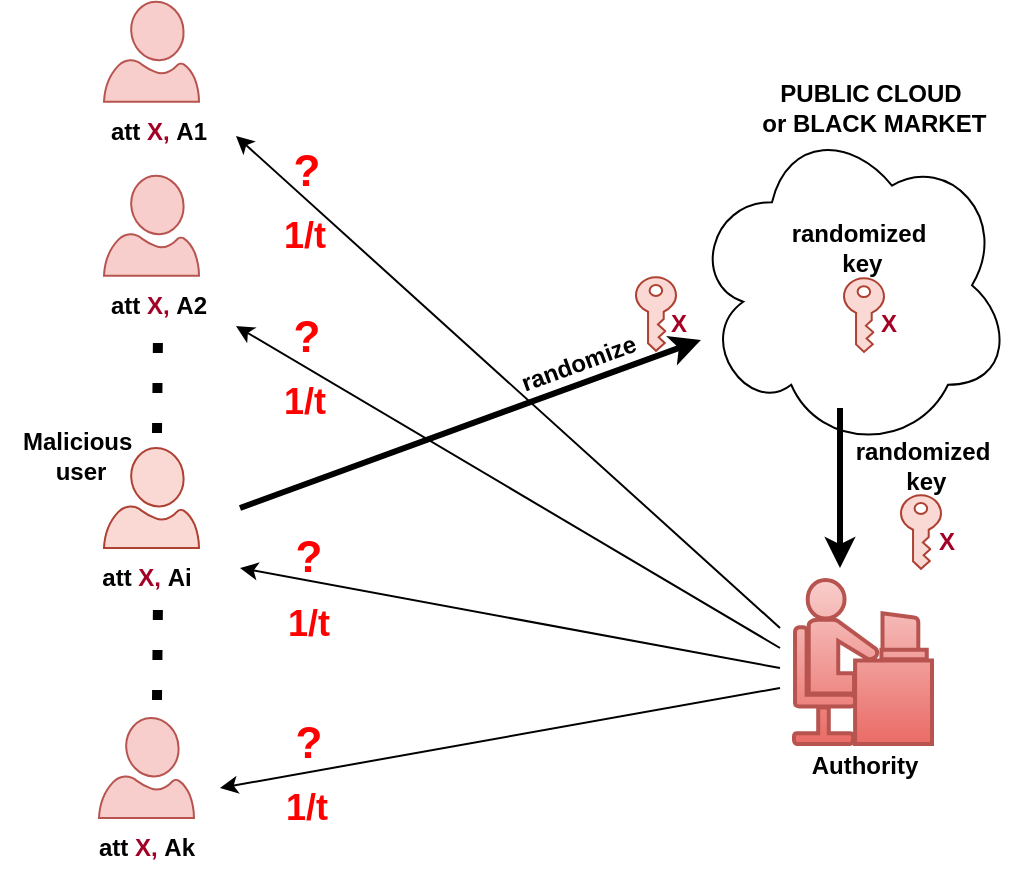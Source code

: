 <mxfile version="24.8.4">
  <diagram name="Page-1" id="0easuJHs2qrHBscQRiWS">
    <mxGraphModel dx="794" dy="547" grid="1" gridSize="10" guides="1" tooltips="1" connect="1" arrows="1" fold="1" page="1" pageScale="1" pageWidth="827" pageHeight="1169" math="0" shadow="0">
      <root>
        <mxCell id="0" />
        <mxCell id="1" parent="0" />
        <mxCell id="UF0n6Xu2Qbzrm_0WNL3c-2" value="" style="ellipse;shape=cloud;whiteSpace=wrap;html=1;" parent="1" vertex="1">
          <mxGeometry x="466" y="285.58" width="160" height="166" as="geometry" />
        </mxCell>
        <mxCell id="UF0n6Xu2Qbzrm_0WNL3c-3" value="" style="verticalLabelPosition=bottom;html=1;verticalAlign=top;align=center;strokeColor=#b85450;fillColor=#f8cecc;shape=mxgraph.azure.user;" parent="1" vertex="1">
          <mxGeometry x="172" y="226.86" width="47.5" height="50" as="geometry" />
        </mxCell>
        <mxCell id="UF0n6Xu2Qbzrm_0WNL3c-4" value="" style="verticalLabelPosition=bottom;html=1;verticalAlign=top;align=center;strokeColor=#ae4132;fillColor=#fad9d5;shape=mxgraph.azure.user;" parent="1" vertex="1">
          <mxGeometry x="172" y="450" width="47.5" height="50" as="geometry" />
        </mxCell>
        <mxCell id="UF0n6Xu2Qbzrm_0WNL3c-5" value="" style="verticalLabelPosition=bottom;html=1;verticalAlign=top;align=center;strokeColor=#b85450;fillColor=#f8cecc;shape=mxgraph.azure.user;" parent="1" vertex="1">
          <mxGeometry x="169.5" y="585" width="47.5" height="50" as="geometry" />
        </mxCell>
        <mxCell id="UF0n6Xu2Qbzrm_0WNL3c-30" value="att&amp;nbsp;&lt;font color=&quot;#a20025&quot;&gt;X,&lt;/font&gt;&amp;nbsp;A1" style="text;html=1;align=center;verticalAlign=middle;resizable=0;points=[];autosize=1;strokeColor=none;fillColor=none;fontStyle=1" parent="1" vertex="1">
          <mxGeometry x="164" y="276.86" width="70" height="30" as="geometry" />
        </mxCell>
        <mxCell id="UF0n6Xu2Qbzrm_0WNL3c-37" value="" style="sketch=0;pointerEvents=1;shadow=0;dashed=0;html=1;strokeColor=#ae4132;labelPosition=center;verticalLabelPosition=bottom;verticalAlign=top;outlineConnect=0;align=center;shape=mxgraph.office.security.key_permissions;fillColor=#fad9d5;rotation=0;" parent="1" vertex="1">
          <mxGeometry x="542" y="365.15" width="20" height="36.85" as="geometry" />
        </mxCell>
        <mxCell id="UF0n6Xu2Qbzrm_0WNL3c-39" value="PUBLIC CLOUD&lt;div&gt;&amp;nbsp;or BLACK MARKET&lt;/div&gt;" style="text;html=1;align=center;verticalAlign=middle;resizable=0;points=[];autosize=1;strokeColor=none;fillColor=none;fontStyle=1" parent="1" vertex="1">
          <mxGeometry x="490" y="259.86" width="130" height="40" as="geometry" />
        </mxCell>
        <mxCell id="UF0n6Xu2Qbzrm_0WNL3c-41" value="randomized&lt;div&gt;&amp;nbsp;key&lt;/div&gt;" style="text;html=1;align=center;verticalAlign=middle;resizable=0;points=[];autosize=1;strokeColor=none;fillColor=none;fontStyle=1" parent="1" vertex="1">
          <mxGeometry x="504" y="330" width="90" height="40" as="geometry" />
        </mxCell>
        <mxCell id="UF0n6Xu2Qbzrm_0WNL3c-53" value="" style="sketch=0;pointerEvents=1;shadow=0;dashed=0;html=1;strokeColor=#ae4132;labelPosition=center;verticalLabelPosition=bottom;verticalAlign=top;outlineConnect=0;align=center;shape=mxgraph.office.security.key_permissions;fillColor=#fad9d5;rotation=0;" parent="1" vertex="1">
          <mxGeometry x="438" y="364.57" width="20" height="36.85" as="geometry" />
        </mxCell>
        <mxCell id="UF0n6Xu2Qbzrm_0WNL3c-54" value="&lt;font color=&quot;#a20025&quot;&gt;X&lt;/font&gt;" style="text;html=1;align=center;verticalAlign=middle;resizable=0;points=[];autosize=1;strokeColor=none;fillColor=none;fontStyle=1" parent="1" vertex="1">
          <mxGeometry x="444" y="373.42" width="30" height="30" as="geometry" />
        </mxCell>
        <mxCell id="UF0n6Xu2Qbzrm_0WNL3c-55" value="" style="endArrow=classic;html=1;rounded=0;strokeWidth=3;" parent="1" edge="1" target="UF0n6Xu2Qbzrm_0WNL3c-2">
          <mxGeometry width="50" height="50" relative="1" as="geometry">
            <mxPoint x="240" y="480" as="sourcePoint" />
            <mxPoint x="515" y="452.75" as="targetPoint" />
          </mxGeometry>
        </mxCell>
        <mxCell id="UF0n6Xu2Qbzrm_0WNL3c-58" value="randomize" style="text;html=1;align=center;verticalAlign=middle;resizable=0;points=[];autosize=1;strokeColor=none;fillColor=none;fontStyle=1;rotation=-20;" parent="1" vertex="1">
          <mxGeometry x="369" y="393.15" width="80" height="30" as="geometry" />
        </mxCell>
        <mxCell id="-3d-z_0FP5NBYgMmmERz-1" value="att&amp;nbsp;&lt;font color=&quot;#a20025&quot;&gt;X,&lt;/font&gt;&amp;nbsp;Ai" style="text;html=1;align=center;verticalAlign=middle;resizable=0;points=[];autosize=1;strokeColor=none;fillColor=none;fontStyle=1" vertex="1" parent="1">
          <mxGeometry x="158.25" y="500" width="70" height="30" as="geometry" />
        </mxCell>
        <mxCell id="-3d-z_0FP5NBYgMmmERz-2" value="att&amp;nbsp;&lt;font color=&quot;#a20025&quot;&gt;X,&lt;/font&gt;&amp;nbsp;Ak" style="text;html=1;align=center;verticalAlign=middle;resizable=0;points=[];autosize=1;strokeColor=none;fillColor=none;fontStyle=1" vertex="1" parent="1">
          <mxGeometry x="158.25" y="635" width="70" height="30" as="geometry" />
        </mxCell>
        <mxCell id="-3d-z_0FP5NBYgMmmERz-3" value="Malicious&amp;nbsp;&lt;div&gt;&lt;div&gt;user&lt;/div&gt;&lt;/div&gt;" style="text;html=1;align=center;verticalAlign=middle;resizable=0;points=[];autosize=1;strokeColor=none;fillColor=none;fontStyle=1" vertex="1" parent="1">
          <mxGeometry x="120" y="433.57" width="80" height="40" as="geometry" />
        </mxCell>
        <mxCell id="-3d-z_0FP5NBYgMmmERz-4" value="" style="verticalLabelPosition=bottom;html=1;verticalAlign=top;align=center;strokeColor=#b85450;fillColor=#f8cecc;shape=mxgraph.azure.user;" vertex="1" parent="1">
          <mxGeometry x="172" y="313.86" width="47.5" height="50" as="geometry" />
        </mxCell>
        <mxCell id="-3d-z_0FP5NBYgMmmERz-5" value="att&amp;nbsp;&lt;font color=&quot;#a20025&quot;&gt;X,&lt;/font&gt;&amp;nbsp;A2" style="text;html=1;align=center;verticalAlign=middle;resizable=0;points=[];autosize=1;strokeColor=none;fillColor=none;fontStyle=1" vertex="1" parent="1">
          <mxGeometry x="164" y="363.86" width="70" height="30" as="geometry" />
        </mxCell>
        <mxCell id="-3d-z_0FP5NBYgMmmERz-6" value="" style="shape=mxgraph.cisco.people.androgenous_person;html=1;pointerEvents=1;dashed=0;fillColor=#f8cecc;strokeColor=#b85450;strokeWidth=2;verticalLabelPosition=bottom;verticalAlign=top;align=center;outlineConnect=0;gradientColor=#ea6b66;" vertex="1" parent="1">
          <mxGeometry x="517" y="516" width="69" height="82" as="geometry" />
        </mxCell>
        <mxCell id="-3d-z_0FP5NBYgMmmERz-7" value="&lt;font color=&quot;#a20025&quot;&gt;X&lt;/font&gt;" style="text;html=1;align=center;verticalAlign=middle;resizable=0;points=[];autosize=1;strokeColor=none;fillColor=none;fontStyle=1" vertex="1" parent="1">
          <mxGeometry x="548.5" y="373.42" width="30" height="30" as="geometry" />
        </mxCell>
        <mxCell id="-3d-z_0FP5NBYgMmmERz-9" value="" style="endArrow=classic;html=1;rounded=0;strokeWidth=3;" edge="1" parent="1">
          <mxGeometry width="50" height="50" relative="1" as="geometry">
            <mxPoint x="540" y="430" as="sourcePoint" />
            <mxPoint x="540" y="510" as="targetPoint" />
          </mxGeometry>
        </mxCell>
        <mxCell id="-3d-z_0FP5NBYgMmmERz-10" value="" style="sketch=0;pointerEvents=1;shadow=0;dashed=0;html=1;strokeColor=#ae4132;labelPosition=center;verticalLabelPosition=bottom;verticalAlign=top;outlineConnect=0;align=center;shape=mxgraph.office.security.key_permissions;fillColor=#fad9d5;rotation=0;" vertex="1" parent="1">
          <mxGeometry x="570.5" y="473.57" width="20" height="36.85" as="geometry" />
        </mxCell>
        <mxCell id="-3d-z_0FP5NBYgMmmERz-11" value="&lt;font color=&quot;#a20025&quot;&gt;X&lt;/font&gt;" style="text;html=1;align=center;verticalAlign=middle;resizable=0;points=[];autosize=1;strokeColor=none;fillColor=none;fontStyle=1" vertex="1" parent="1">
          <mxGeometry x="577.5" y="482" width="30" height="30" as="geometry" />
        </mxCell>
        <mxCell id="-3d-z_0FP5NBYgMmmERz-12" value="" style="endArrow=classic;html=1;rounded=0;entryX=1.057;entryY=0.571;entryDx=0;entryDy=0;entryPerimeter=0;" edge="1" parent="1" target="UF0n6Xu2Qbzrm_0WNL3c-30">
          <mxGeometry width="50" height="50" relative="1" as="geometry">
            <mxPoint x="510" y="540" as="sourcePoint" />
            <mxPoint x="232" y="332" as="targetPoint" />
          </mxGeometry>
        </mxCell>
        <mxCell id="-3d-z_0FP5NBYgMmmERz-13" value="" style="endArrow=classic;html=1;rounded=0;entryX=1.057;entryY=0.838;entryDx=0;entryDy=0;entryPerimeter=0;" edge="1" parent="1" target="-3d-z_0FP5NBYgMmmERz-5">
          <mxGeometry width="50" height="50" relative="1" as="geometry">
            <mxPoint x="510" y="550" as="sourcePoint" />
            <mxPoint x="230" y="410" as="targetPoint" />
          </mxGeometry>
        </mxCell>
        <mxCell id="-3d-z_0FP5NBYgMmmERz-14" value="" style="endArrow=classic;html=1;rounded=0;" edge="1" parent="1">
          <mxGeometry width="50" height="50" relative="1" as="geometry">
            <mxPoint x="510" y="560" as="sourcePoint" />
            <mxPoint x="240" y="510" as="targetPoint" />
          </mxGeometry>
        </mxCell>
        <mxCell id="-3d-z_0FP5NBYgMmmERz-15" value="" style="endArrow=classic;html=1;rounded=0;" edge="1" parent="1">
          <mxGeometry width="50" height="50" relative="1" as="geometry">
            <mxPoint x="510" y="570" as="sourcePoint" />
            <mxPoint x="230" y="620" as="targetPoint" />
          </mxGeometry>
        </mxCell>
        <mxCell id="-3d-z_0FP5NBYgMmmERz-16" value="&lt;b&gt;&lt;font color=&quot;#ff0000&quot; style=&quot;font-size: 22px;&quot;&gt;?&lt;/font&gt;&lt;/b&gt;" style="text;html=1;align=center;verticalAlign=middle;resizable=0;points=[];autosize=1;strokeColor=none;fillColor=none;" vertex="1" parent="1">
          <mxGeometry x="253" y="292" width="40" height="40" as="geometry" />
        </mxCell>
        <mxCell id="-3d-z_0FP5NBYgMmmERz-17" value="&lt;font color=&quot;#ff0000&quot; style=&quot;font-size: 18px;&quot;&gt;1/t&lt;/font&gt;" style="text;html=1;align=center;verticalAlign=middle;resizable=0;points=[];autosize=1;strokeColor=none;fillColor=none;fontStyle=1" vertex="1" parent="1">
          <mxGeometry x="252" y="329" width="40" height="30" as="geometry" />
        </mxCell>
        <mxCell id="-3d-z_0FP5NBYgMmmERz-27" value="randomized&lt;div&gt;&amp;nbsp;key&lt;/div&gt;" style="text;html=1;align=center;verticalAlign=middle;resizable=0;points=[];autosize=1;strokeColor=none;fillColor=none;fontStyle=1" vertex="1" parent="1">
          <mxGeometry x="536" y="439" width="90" height="40" as="geometry" />
        </mxCell>
        <mxCell id="-3d-z_0FP5NBYgMmmERz-28" value="&lt;b&gt;&lt;font color=&quot;#ff0000&quot; style=&quot;font-size: 22px;&quot;&gt;?&lt;/font&gt;&lt;/b&gt;" style="text;html=1;align=center;verticalAlign=middle;resizable=0;points=[];autosize=1;strokeColor=none;fillColor=none;" vertex="1" parent="1">
          <mxGeometry x="253" y="374.5" width="40" height="40" as="geometry" />
        </mxCell>
        <mxCell id="-3d-z_0FP5NBYgMmmERz-29" value="&lt;font color=&quot;#ff0000&quot; style=&quot;font-size: 18px;&quot;&gt;1/t&lt;/font&gt;" style="text;html=1;align=center;verticalAlign=middle;resizable=0;points=[];autosize=1;strokeColor=none;fillColor=none;fontStyle=1" vertex="1" parent="1">
          <mxGeometry x="252" y="411.5" width="40" height="30" as="geometry" />
        </mxCell>
        <mxCell id="-3d-z_0FP5NBYgMmmERz-30" value="&lt;b&gt;&lt;font color=&quot;#ff0000&quot; style=&quot;font-size: 22px;&quot;&gt;?&lt;/font&gt;&lt;/b&gt;" style="text;html=1;align=center;verticalAlign=middle;resizable=0;points=[];autosize=1;strokeColor=none;fillColor=none;" vertex="1" parent="1">
          <mxGeometry x="254" y="484.5" width="40" height="40" as="geometry" />
        </mxCell>
        <mxCell id="-3d-z_0FP5NBYgMmmERz-31" value="&lt;font color=&quot;#ff0000&quot; style=&quot;font-size: 18px;&quot;&gt;1/t&lt;/font&gt;" style="text;html=1;align=center;verticalAlign=middle;resizable=0;points=[];autosize=1;strokeColor=none;fillColor=none;fontStyle=1" vertex="1" parent="1">
          <mxGeometry x="254" y="522.5" width="40" height="30" as="geometry" />
        </mxCell>
        <mxCell id="-3d-z_0FP5NBYgMmmERz-32" value="&lt;b&gt;&lt;font color=&quot;#ff0000&quot; style=&quot;font-size: 22px;&quot;&gt;?&lt;/font&gt;&lt;/b&gt;" style="text;html=1;align=center;verticalAlign=middle;resizable=0;points=[];autosize=1;strokeColor=none;fillColor=none;" vertex="1" parent="1">
          <mxGeometry x="254" y="578" width="40" height="40" as="geometry" />
        </mxCell>
        <mxCell id="-3d-z_0FP5NBYgMmmERz-33" value="&lt;font color=&quot;#ff0000&quot; style=&quot;font-size: 18px;&quot;&gt;1/t&lt;/font&gt;" style="text;html=1;align=center;verticalAlign=middle;resizable=0;points=[];autosize=1;strokeColor=none;fillColor=none;fontStyle=1" vertex="1" parent="1">
          <mxGeometry x="253" y="615" width="40" height="30" as="geometry" />
        </mxCell>
        <mxCell id="-3d-z_0FP5NBYgMmmERz-34" value="Authority" style="text;html=1;align=center;verticalAlign=middle;resizable=0;points=[];autosize=1;strokeColor=none;fillColor=none;fontStyle=1" vertex="1" parent="1">
          <mxGeometry x="517" y="594" width="70" height="30" as="geometry" />
        </mxCell>
        <mxCell id="-3d-z_0FP5NBYgMmmERz-35" value="" style="endArrow=none;dashed=1;html=1;dashPattern=1 3;strokeWidth=5;rounded=0;" edge="1" parent="1">
          <mxGeometry width="50" height="50" relative="1" as="geometry">
            <mxPoint x="198.5" y="576" as="sourcePoint" />
            <mxPoint x="199" y="526" as="targetPoint" />
          </mxGeometry>
        </mxCell>
        <mxCell id="-3d-z_0FP5NBYgMmmERz-36" value="" style="endArrow=none;dashed=1;html=1;dashPattern=1 3;strokeWidth=5;rounded=0;" edge="1" parent="1">
          <mxGeometry width="50" height="50" relative="1" as="geometry">
            <mxPoint x="198.5" y="442.5" as="sourcePoint" />
            <mxPoint x="199" y="392.5" as="targetPoint" />
          </mxGeometry>
        </mxCell>
      </root>
    </mxGraphModel>
  </diagram>
</mxfile>
